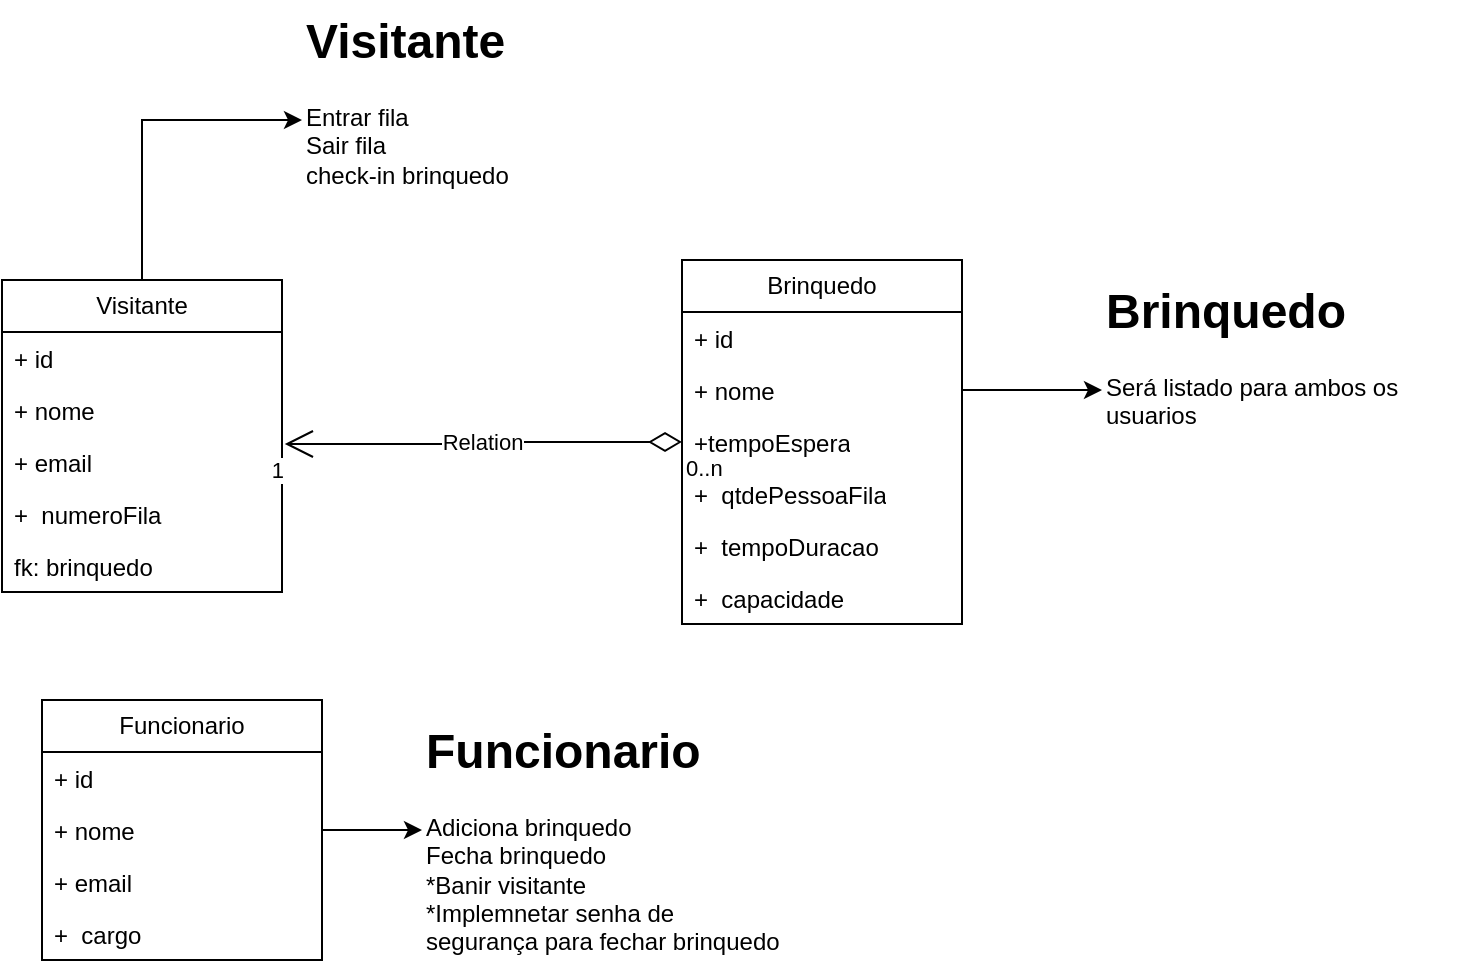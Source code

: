 <mxfile version="24.8.6">
  <diagram name="Página-1" id="mVfJbHa0WhxVC2eplYZP">
    <mxGraphModel dx="1034" dy="454" grid="1" gridSize="10" guides="1" tooltips="1" connect="1" arrows="1" fold="1" page="1" pageScale="1" pageWidth="827" pageHeight="1169" math="0" shadow="0">
      <root>
        <mxCell id="0" />
        <mxCell id="1" parent="0" />
        <mxCell id="TFCIqe-WjmWBxuD6mcXP-5" value="Brinquedo" style="swimlane;fontStyle=0;childLayout=stackLayout;horizontal=1;startSize=26;fillColor=none;horizontalStack=0;resizeParent=1;resizeParentMax=0;resizeLast=0;collapsible=1;marginBottom=0;whiteSpace=wrap;html=1;" parent="1" vertex="1">
          <mxGeometry x="400" y="150" width="140" height="182" as="geometry" />
        </mxCell>
        <mxCell id="TFCIqe-WjmWBxuD6mcXP-19" value="+ id" style="text;strokeColor=none;fillColor=none;align=left;verticalAlign=top;spacingLeft=4;spacingRight=4;overflow=hidden;rotatable=0;points=[[0,0.5],[1,0.5]];portConstraint=eastwest;whiteSpace=wrap;html=1;" parent="TFCIqe-WjmWBxuD6mcXP-5" vertex="1">
          <mxGeometry y="26" width="140" height="26" as="geometry" />
        </mxCell>
        <mxCell id="TFCIqe-WjmWBxuD6mcXP-6" value="+ nome" style="text;strokeColor=none;fillColor=none;align=left;verticalAlign=top;spacingLeft=4;spacingRight=4;overflow=hidden;rotatable=0;points=[[0,0.5],[1,0.5]];portConstraint=eastwest;whiteSpace=wrap;html=1;" parent="TFCIqe-WjmWBxuD6mcXP-5" vertex="1">
          <mxGeometry y="52" width="140" height="26" as="geometry" />
        </mxCell>
        <mxCell id="TFCIqe-WjmWBxuD6mcXP-7" value="+tempoEspera" style="text;strokeColor=none;fillColor=none;align=left;verticalAlign=top;spacingLeft=4;spacingRight=4;overflow=hidden;rotatable=0;points=[[0,0.5],[1,0.5]];portConstraint=eastwest;whiteSpace=wrap;html=1;" parent="TFCIqe-WjmWBxuD6mcXP-5" vertex="1">
          <mxGeometry y="78" width="140" height="26" as="geometry" />
        </mxCell>
        <mxCell id="TFCIqe-WjmWBxuD6mcXP-8" value="+&amp;nbsp; qtdePessoaFila" style="text;strokeColor=none;fillColor=none;align=left;verticalAlign=top;spacingLeft=4;spacingRight=4;overflow=hidden;rotatable=0;points=[[0,0.5],[1,0.5]];portConstraint=eastwest;whiteSpace=wrap;html=1;" parent="TFCIqe-WjmWBxuD6mcXP-5" vertex="1">
          <mxGeometry y="104" width="140" height="26" as="geometry" />
        </mxCell>
        <mxCell id="TFCIqe-WjmWBxuD6mcXP-38" value="+&amp;nbsp; tempoDuracao" style="text;strokeColor=none;fillColor=none;align=left;verticalAlign=top;spacingLeft=4;spacingRight=4;overflow=hidden;rotatable=0;points=[[0,0.5],[1,0.5]];portConstraint=eastwest;whiteSpace=wrap;html=1;" parent="TFCIqe-WjmWBxuD6mcXP-5" vertex="1">
          <mxGeometry y="130" width="140" height="26" as="geometry" />
        </mxCell>
        <mxCell id="TFCIqe-WjmWBxuD6mcXP-9" value="+&amp;nbsp; capacidade" style="text;strokeColor=none;fillColor=none;align=left;verticalAlign=top;spacingLeft=4;spacingRight=4;overflow=hidden;rotatable=0;points=[[0,0.5],[1,0.5]];portConstraint=eastwest;whiteSpace=wrap;html=1;" parent="TFCIqe-WjmWBxuD6mcXP-5" vertex="1">
          <mxGeometry y="156" width="140" height="26" as="geometry" />
        </mxCell>
        <mxCell id="TFCIqe-WjmWBxuD6mcXP-11" value="Funcionario" style="swimlane;fontStyle=0;childLayout=stackLayout;horizontal=1;startSize=26;fillColor=none;horizontalStack=0;resizeParent=1;resizeParentMax=0;resizeLast=0;collapsible=1;marginBottom=0;whiteSpace=wrap;html=1;" parent="1" vertex="1">
          <mxGeometry x="80" y="370" width="140" height="130" as="geometry" />
        </mxCell>
        <mxCell id="TFCIqe-WjmWBxuD6mcXP-23" value="+ id" style="text;strokeColor=none;fillColor=none;align=left;verticalAlign=top;spacingLeft=4;spacingRight=4;overflow=hidden;rotatable=0;points=[[0,0.5],[1,0.5]];portConstraint=eastwest;whiteSpace=wrap;html=1;" parent="TFCIqe-WjmWBxuD6mcXP-11" vertex="1">
          <mxGeometry y="26" width="140" height="26" as="geometry" />
        </mxCell>
        <mxCell id="TFCIqe-WjmWBxuD6mcXP-24" value="+ nome" style="text;strokeColor=none;fillColor=none;align=left;verticalAlign=top;spacingLeft=4;spacingRight=4;overflow=hidden;rotatable=0;points=[[0,0.5],[1,0.5]];portConstraint=eastwest;whiteSpace=wrap;html=1;" parent="TFCIqe-WjmWBxuD6mcXP-11" vertex="1">
          <mxGeometry y="52" width="140" height="26" as="geometry" />
        </mxCell>
        <mxCell id="TFCIqe-WjmWBxuD6mcXP-25" value="+ email" style="text;strokeColor=none;fillColor=none;align=left;verticalAlign=top;spacingLeft=4;spacingRight=4;overflow=hidden;rotatable=0;points=[[0,0.5],[1,0.5]];portConstraint=eastwest;whiteSpace=wrap;html=1;" parent="TFCIqe-WjmWBxuD6mcXP-11" vertex="1">
          <mxGeometry y="78" width="140" height="26" as="geometry" />
        </mxCell>
        <mxCell id="TFCIqe-WjmWBxuD6mcXP-12" value="+&amp;nbsp; cargo" style="text;strokeColor=none;fillColor=none;align=left;verticalAlign=top;spacingLeft=4;spacingRight=4;overflow=hidden;rotatable=0;points=[[0,0.5],[1,0.5]];portConstraint=eastwest;whiteSpace=wrap;html=1;" parent="TFCIqe-WjmWBxuD6mcXP-11" vertex="1">
          <mxGeometry y="104" width="140" height="26" as="geometry" />
        </mxCell>
        <mxCell id="TFCIqe-WjmWBxuD6mcXP-36" style="edgeStyle=orthogonalEdgeStyle;rounded=0;orthogonalLoop=1;jettySize=auto;html=1;exitX=0.5;exitY=0;exitDx=0;exitDy=0;entryX=0;entryY=0.5;entryDx=0;entryDy=0;" parent="1" source="TFCIqe-WjmWBxuD6mcXP-15" target="TFCIqe-WjmWBxuD6mcXP-35" edge="1">
          <mxGeometry relative="1" as="geometry" />
        </mxCell>
        <mxCell id="TFCIqe-WjmWBxuD6mcXP-15" value="Visitante" style="swimlane;fontStyle=0;childLayout=stackLayout;horizontal=1;startSize=26;fillColor=none;horizontalStack=0;resizeParent=1;resizeParentMax=0;resizeLast=0;collapsible=1;marginBottom=0;whiteSpace=wrap;html=1;" parent="1" vertex="1">
          <mxGeometry x="60" y="160" width="140" height="156" as="geometry" />
        </mxCell>
        <mxCell id="TFCIqe-WjmWBxuD6mcXP-29" value="+ id" style="text;strokeColor=none;fillColor=none;align=left;verticalAlign=top;spacingLeft=4;spacingRight=4;overflow=hidden;rotatable=0;points=[[0,0.5],[1,0.5]];portConstraint=eastwest;whiteSpace=wrap;html=1;" parent="TFCIqe-WjmWBxuD6mcXP-15" vertex="1">
          <mxGeometry y="26" width="140" height="26" as="geometry" />
        </mxCell>
        <mxCell id="TFCIqe-WjmWBxuD6mcXP-28" value="+ nome" style="text;strokeColor=none;fillColor=none;align=left;verticalAlign=top;spacingLeft=4;spacingRight=4;overflow=hidden;rotatable=0;points=[[0,0.5],[1,0.5]];portConstraint=eastwest;whiteSpace=wrap;html=1;" parent="TFCIqe-WjmWBxuD6mcXP-15" vertex="1">
          <mxGeometry y="52" width="140" height="26" as="geometry" />
        </mxCell>
        <mxCell id="TFCIqe-WjmWBxuD6mcXP-26" value="+ email" style="text;strokeColor=none;fillColor=none;align=left;verticalAlign=top;spacingLeft=4;spacingRight=4;overflow=hidden;rotatable=0;points=[[0,0.5],[1,0.5]];portConstraint=eastwest;whiteSpace=wrap;html=1;" parent="TFCIqe-WjmWBxuD6mcXP-15" vertex="1">
          <mxGeometry y="78" width="140" height="26" as="geometry" />
        </mxCell>
        <mxCell id="TFCIqe-WjmWBxuD6mcXP-16" value="+&amp;nbsp; numeroFila" style="text;strokeColor=none;fillColor=none;align=left;verticalAlign=top;spacingLeft=4;spacingRight=4;overflow=hidden;rotatable=0;points=[[0,0.5],[1,0.5]];portConstraint=eastwest;whiteSpace=wrap;html=1;" parent="TFCIqe-WjmWBxuD6mcXP-15" vertex="1">
          <mxGeometry y="104" width="140" height="26" as="geometry" />
        </mxCell>
        <mxCell id="TFCIqe-WjmWBxuD6mcXP-18" value="fk: brinquedo" style="text;strokeColor=none;fillColor=none;align=left;verticalAlign=top;spacingLeft=4;spacingRight=4;overflow=hidden;rotatable=0;points=[[0,0.5],[1,0.5]];portConstraint=eastwest;whiteSpace=wrap;html=1;" parent="TFCIqe-WjmWBxuD6mcXP-15" vertex="1">
          <mxGeometry y="130" width="140" height="26" as="geometry" />
        </mxCell>
        <mxCell id="TFCIqe-WjmWBxuD6mcXP-30" value="Relation" style="endArrow=open;html=1;endSize=12;startArrow=diamondThin;startSize=14;startFill=0;edgeStyle=orthogonalEdgeStyle;rounded=0;exitX=0;exitY=0.5;exitDx=0;exitDy=0;entryX=1.01;entryY=0.154;entryDx=0;entryDy=0;entryPerimeter=0;" parent="1" source="TFCIqe-WjmWBxuD6mcXP-7" target="TFCIqe-WjmWBxuD6mcXP-26" edge="1">
          <mxGeometry relative="1" as="geometry">
            <mxPoint x="330" y="340" as="sourcePoint" />
            <mxPoint x="490" y="340" as="targetPoint" />
          </mxGeometry>
        </mxCell>
        <mxCell id="TFCIqe-WjmWBxuD6mcXP-31" value="0..n" style="edgeLabel;resizable=0;html=1;align=left;verticalAlign=top;" parent="TFCIqe-WjmWBxuD6mcXP-30" connectable="0" vertex="1">
          <mxGeometry x="-1" relative="1" as="geometry" />
        </mxCell>
        <mxCell id="TFCIqe-WjmWBxuD6mcXP-32" value="1" style="edgeLabel;resizable=0;html=1;align=right;verticalAlign=top;" parent="TFCIqe-WjmWBxuD6mcXP-30" connectable="0" vertex="1">
          <mxGeometry x="1" relative="1" as="geometry" />
        </mxCell>
        <mxCell id="TFCIqe-WjmWBxuD6mcXP-33" value="&lt;h1 style=&quot;margin-top: 0px;&quot;&gt;Funcionario&lt;/h1&gt;&lt;div&gt;Adiciona brinquedo&lt;/div&gt;&lt;div&gt;Fecha brinquedo&lt;/div&gt;&lt;div&gt;*Banir visitante&lt;/div&gt;&lt;div&gt;*Implemnetar senha de segurança para fechar brinquedo&lt;/div&gt;&lt;div&gt;&lt;br&gt;&lt;/div&gt;" style="text;html=1;whiteSpace=wrap;overflow=hidden;rounded=0;" parent="1" vertex="1">
          <mxGeometry x="270" y="375" width="180" height="120" as="geometry" />
        </mxCell>
        <mxCell id="TFCIqe-WjmWBxuD6mcXP-34" style="edgeStyle=orthogonalEdgeStyle;rounded=0;orthogonalLoop=1;jettySize=auto;html=1;exitX=1;exitY=0.5;exitDx=0;exitDy=0;entryX=0;entryY=0.5;entryDx=0;entryDy=0;" parent="1" source="TFCIqe-WjmWBxuD6mcXP-24" target="TFCIqe-WjmWBxuD6mcXP-33" edge="1">
          <mxGeometry relative="1" as="geometry" />
        </mxCell>
        <mxCell id="TFCIqe-WjmWBxuD6mcXP-35" value="&lt;h1 style=&quot;margin-top: 0px;&quot;&gt;Visitante&lt;/h1&gt;&lt;div&gt;Entrar fila&lt;/div&gt;&lt;div&gt;Sair fila&lt;/div&gt;&lt;div&gt;check-in brinquedo&lt;/div&gt;&lt;div&gt;&lt;br&gt;&lt;/div&gt;" style="text;html=1;whiteSpace=wrap;overflow=hidden;rounded=0;" parent="1" vertex="1">
          <mxGeometry x="210" y="20" width="180" height="120" as="geometry" />
        </mxCell>
        <mxCell id="TFCIqe-WjmWBxuD6mcXP-37" value="&lt;h1 style=&quot;margin-top: 0px;&quot;&gt;Brinquedo&lt;/h1&gt;&lt;div&gt;Será listado para ambos os usuarios&lt;/div&gt;" style="text;html=1;whiteSpace=wrap;overflow=hidden;rounded=0;" parent="1" vertex="1">
          <mxGeometry x="610" y="155" width="180" height="120" as="geometry" />
        </mxCell>
        <mxCell id="TFCIqe-WjmWBxuD6mcXP-39" style="edgeStyle=orthogonalEdgeStyle;rounded=0;orthogonalLoop=1;jettySize=auto;html=1;exitX=1;exitY=0.5;exitDx=0;exitDy=0;entryX=0;entryY=0.5;entryDx=0;entryDy=0;" parent="1" source="TFCIqe-WjmWBxuD6mcXP-6" target="TFCIqe-WjmWBxuD6mcXP-37" edge="1">
          <mxGeometry relative="1" as="geometry" />
        </mxCell>
      </root>
    </mxGraphModel>
  </diagram>
</mxfile>
